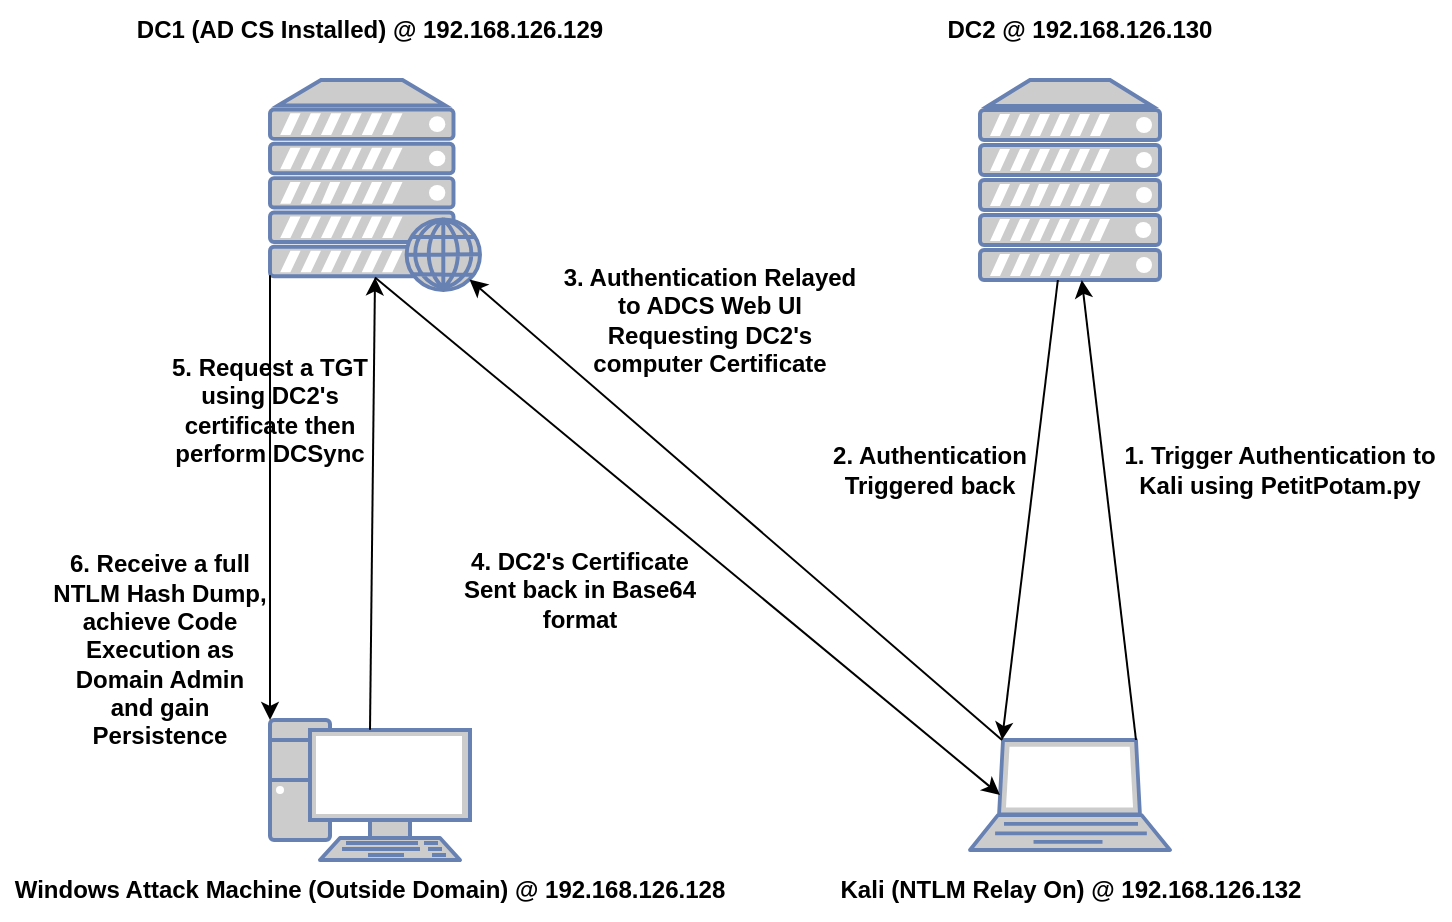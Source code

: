 <mxfile version="17.4.6" type="device"><diagram id="4bT3QOHQqVE73VlKWifp" name="Page-1"><mxGraphModel dx="1360" dy="802" grid="1" gridSize="10" guides="1" tooltips="1" connect="1" arrows="1" fold="1" page="1" pageScale="1" pageWidth="850" pageHeight="1100" math="0" shadow="0"><root><mxCell id="0"/><mxCell id="1" parent="0"/><mxCell id="vpBwYlJ_v7IkR8C-XNjY-1" value="" style="fontColor=#0066CC;verticalAlign=top;verticalLabelPosition=bottom;labelPosition=center;align=center;html=1;outlineConnect=0;fillColor=#CCCCCC;strokeColor=#6881B3;gradientColor=none;gradientDirection=north;strokeWidth=2;shape=mxgraph.networks.web_server;" vertex="1" parent="1"><mxGeometry x="170" y="180" width="105" height="105" as="geometry"/></mxCell><mxCell id="vpBwYlJ_v7IkR8C-XNjY-2" value="" style="fontColor=#0066CC;verticalAlign=top;verticalLabelPosition=bottom;labelPosition=center;align=center;html=1;outlineConnect=0;fillColor=#CCCCCC;strokeColor=#6881B3;gradientColor=none;gradientDirection=north;strokeWidth=2;shape=mxgraph.networks.pc;" vertex="1" parent="1"><mxGeometry x="170" y="500" width="100" height="70" as="geometry"/></mxCell><mxCell id="vpBwYlJ_v7IkR8C-XNjY-3" value="" style="fontColor=#0066CC;verticalAlign=top;verticalLabelPosition=bottom;labelPosition=center;align=center;html=1;outlineConnect=0;fillColor=#CCCCCC;strokeColor=#6881B3;gradientColor=none;gradientDirection=north;strokeWidth=2;shape=mxgraph.networks.server;" vertex="1" parent="1"><mxGeometry x="525" y="180" width="90" height="100" as="geometry"/></mxCell><mxCell id="vpBwYlJ_v7IkR8C-XNjY-4" value="" style="fontColor=#0066CC;verticalAlign=top;verticalLabelPosition=bottom;labelPosition=center;align=center;html=1;outlineConnect=0;fillColor=#CCCCCC;strokeColor=#6881B3;gradientColor=none;gradientDirection=north;strokeWidth=2;shape=mxgraph.networks.laptop;" vertex="1" parent="1"><mxGeometry x="520" y="510" width="100" height="55" as="geometry"/></mxCell><mxCell id="vpBwYlJ_v7IkR8C-XNjY-5" value="Kali (NTLM Relay On) @ 192.168.126.132" style="text;html=1;strokeColor=none;fillColor=none;align=center;verticalAlign=middle;whiteSpace=wrap;rounded=0;fontStyle=1" vertex="1" parent="1"><mxGeometry x="452.5" y="570" width="235" height="30" as="geometry"/></mxCell><mxCell id="vpBwYlJ_v7IkR8C-XNjY-6" value="&lt;b&gt;DC2 @ 192.168.126.130&lt;/b&gt;" style="text;html=1;strokeColor=none;fillColor=none;align=center;verticalAlign=middle;whiteSpace=wrap;rounded=0;" vertex="1" parent="1"><mxGeometry x="505" y="140" width="140" height="30" as="geometry"/></mxCell><mxCell id="vpBwYlJ_v7IkR8C-XNjY-7" value="&lt;b&gt;DC1 (AD CS Installed) @ 192.168.126.129&lt;/b&gt;" style="text;html=1;strokeColor=none;fillColor=none;align=center;verticalAlign=middle;whiteSpace=wrap;rounded=0;" vertex="1" parent="1"><mxGeometry x="90" y="140" width="260" height="30" as="geometry"/></mxCell><mxCell id="vpBwYlJ_v7IkR8C-XNjY-8" value="&lt;b&gt;Windows Attack Machine (Outside Domain) @ 192.168.126.128&lt;/b&gt;" style="text;html=1;strokeColor=none;fillColor=none;align=center;verticalAlign=middle;whiteSpace=wrap;rounded=0;" vertex="1" parent="1"><mxGeometry x="35" y="570" width="370" height="30" as="geometry"/></mxCell><mxCell id="vpBwYlJ_v7IkR8C-XNjY-11" value="1. Trigger Authentication to Kali using PetitPotam.py" style="text;html=1;strokeColor=none;fillColor=none;align=center;verticalAlign=middle;whiteSpace=wrap;rounded=0;fontStyle=1" vertex="1" parent="1"><mxGeometry x="590" y="360" width="170" height="30" as="geometry"/></mxCell><mxCell id="vpBwYlJ_v7IkR8C-XNjY-12" value="" style="endArrow=classic;html=1;rounded=0;entryX=0.16;entryY=0;entryDx=0;entryDy=0;entryPerimeter=0;" edge="1" parent="1" source="vpBwYlJ_v7IkR8C-XNjY-3" target="vpBwYlJ_v7IkR8C-XNjY-4"><mxGeometry width="50" height="50" relative="1" as="geometry"><mxPoint x="400" y="520" as="sourcePoint"/><mxPoint x="450" y="470" as="targetPoint"/></mxGeometry></mxCell><mxCell id="vpBwYlJ_v7IkR8C-XNjY-13" value="&lt;b&gt;2. Authentication Triggered back&lt;/b&gt;" style="text;html=1;strokeColor=none;fillColor=none;align=center;verticalAlign=middle;whiteSpace=wrap;rounded=0;" vertex="1" parent="1"><mxGeometry x="450" y="360" width="100" height="30" as="geometry"/></mxCell><mxCell id="vpBwYlJ_v7IkR8C-XNjY-14" value="" style="endArrow=classic;html=1;rounded=0;exitX=0.83;exitY=0;exitDx=0;exitDy=0;exitPerimeter=0;" edge="1" parent="1" source="vpBwYlJ_v7IkR8C-XNjY-4" target="vpBwYlJ_v7IkR8C-XNjY-3"><mxGeometry width="50" height="50" relative="1" as="geometry"><mxPoint x="400" y="500" as="sourcePoint"/><mxPoint x="450" y="450" as="targetPoint"/></mxGeometry></mxCell><mxCell id="vpBwYlJ_v7IkR8C-XNjY-15" value="" style="endArrow=classic;html=1;rounded=0;exitX=0.16;exitY=0;exitDx=0;exitDy=0;exitPerimeter=0;entryX=0.95;entryY=0.95;entryDx=0;entryDy=0;entryPerimeter=0;" edge="1" parent="1" source="vpBwYlJ_v7IkR8C-XNjY-4" target="vpBwYlJ_v7IkR8C-XNjY-1"><mxGeometry width="50" height="50" relative="1" as="geometry"><mxPoint x="400" y="500" as="sourcePoint"/><mxPoint x="450" y="450" as="targetPoint"/></mxGeometry></mxCell><mxCell id="vpBwYlJ_v7IkR8C-XNjY-16" value="&lt;b&gt;3. Authentication Relayed to ADCS Web UI Requesting DC2's computer Certificate&lt;br&gt;&lt;/b&gt;" style="text;html=1;strokeColor=none;fillColor=none;align=center;verticalAlign=middle;whiteSpace=wrap;rounded=0;" vertex="1" parent="1"><mxGeometry x="310" y="285" width="160" height="30" as="geometry"/></mxCell><mxCell id="vpBwYlJ_v7IkR8C-XNjY-17" value="" style="endArrow=classic;html=1;rounded=0;exitX=0.5;exitY=0.94;exitDx=0;exitDy=0;exitPerimeter=0;entryX=0.15;entryY=0.5;entryDx=0;entryDy=0;entryPerimeter=0;" edge="1" parent="1" source="vpBwYlJ_v7IkR8C-XNjY-1" target="vpBwYlJ_v7IkR8C-XNjY-4"><mxGeometry width="50" height="50" relative="1" as="geometry"><mxPoint x="400" y="470" as="sourcePoint"/><mxPoint x="450" y="420" as="targetPoint"/></mxGeometry></mxCell><mxCell id="vpBwYlJ_v7IkR8C-XNjY-18" value="4. DC2's Certificate Sent back in Base64 format" style="text;html=1;strokeColor=none;fillColor=none;align=center;verticalAlign=middle;whiteSpace=wrap;rounded=0;fontStyle=1" vertex="1" parent="1"><mxGeometry x="260" y="420" width="130" height="30" as="geometry"/></mxCell><mxCell id="vpBwYlJ_v7IkR8C-XNjY-21" value="5. Request a TGT using DC2's certificate then perform DCSync" style="text;html=1;strokeColor=none;fillColor=none;align=center;verticalAlign=middle;whiteSpace=wrap;rounded=0;fontStyle=1" vertex="1" parent="1"><mxGeometry x="110" y="330" width="120" height="30" as="geometry"/></mxCell><mxCell id="vpBwYlJ_v7IkR8C-XNjY-23" value="" style="endArrow=classic;html=1;rounded=0;exitX=0.5;exitY=0.07;exitDx=0;exitDy=0;exitPerimeter=0;entryX=0.5;entryY=0.94;entryDx=0;entryDy=0;entryPerimeter=0;" edge="1" parent="1" source="vpBwYlJ_v7IkR8C-XNjY-2" target="vpBwYlJ_v7IkR8C-XNjY-1"><mxGeometry width="50" height="50" relative="1" as="geometry"><mxPoint x="375" y="840" as="sourcePoint"/><mxPoint x="425" y="790" as="targetPoint"/></mxGeometry></mxCell><mxCell id="vpBwYlJ_v7IkR8C-XNjY-25" value="" style="endArrow=classic;html=1;rounded=0;exitX=0;exitY=0.93;exitDx=0;exitDy=0;exitPerimeter=0;entryX=0;entryY=0;entryDx=0;entryDy=0;entryPerimeter=0;" edge="1" parent="1" source="vpBwYlJ_v7IkR8C-XNjY-1" target="vpBwYlJ_v7IkR8C-XNjY-2"><mxGeometry width="50" height="50" relative="1" as="geometry"><mxPoint x="390" y="730" as="sourcePoint"/><mxPoint x="440" y="680" as="targetPoint"/></mxGeometry></mxCell><mxCell id="vpBwYlJ_v7IkR8C-XNjY-26" value="6. Receive a full NTLM Hash Dump, achieve Code Execution as Domain Admin and gain Persistence" style="text;html=1;strokeColor=none;fillColor=none;align=center;verticalAlign=middle;whiteSpace=wrap;rounded=0;fontStyle=1" vertex="1" parent="1"><mxGeometry x="60" y="450" width="110" height="30" as="geometry"/></mxCell></root></mxGraphModel></diagram></mxfile>